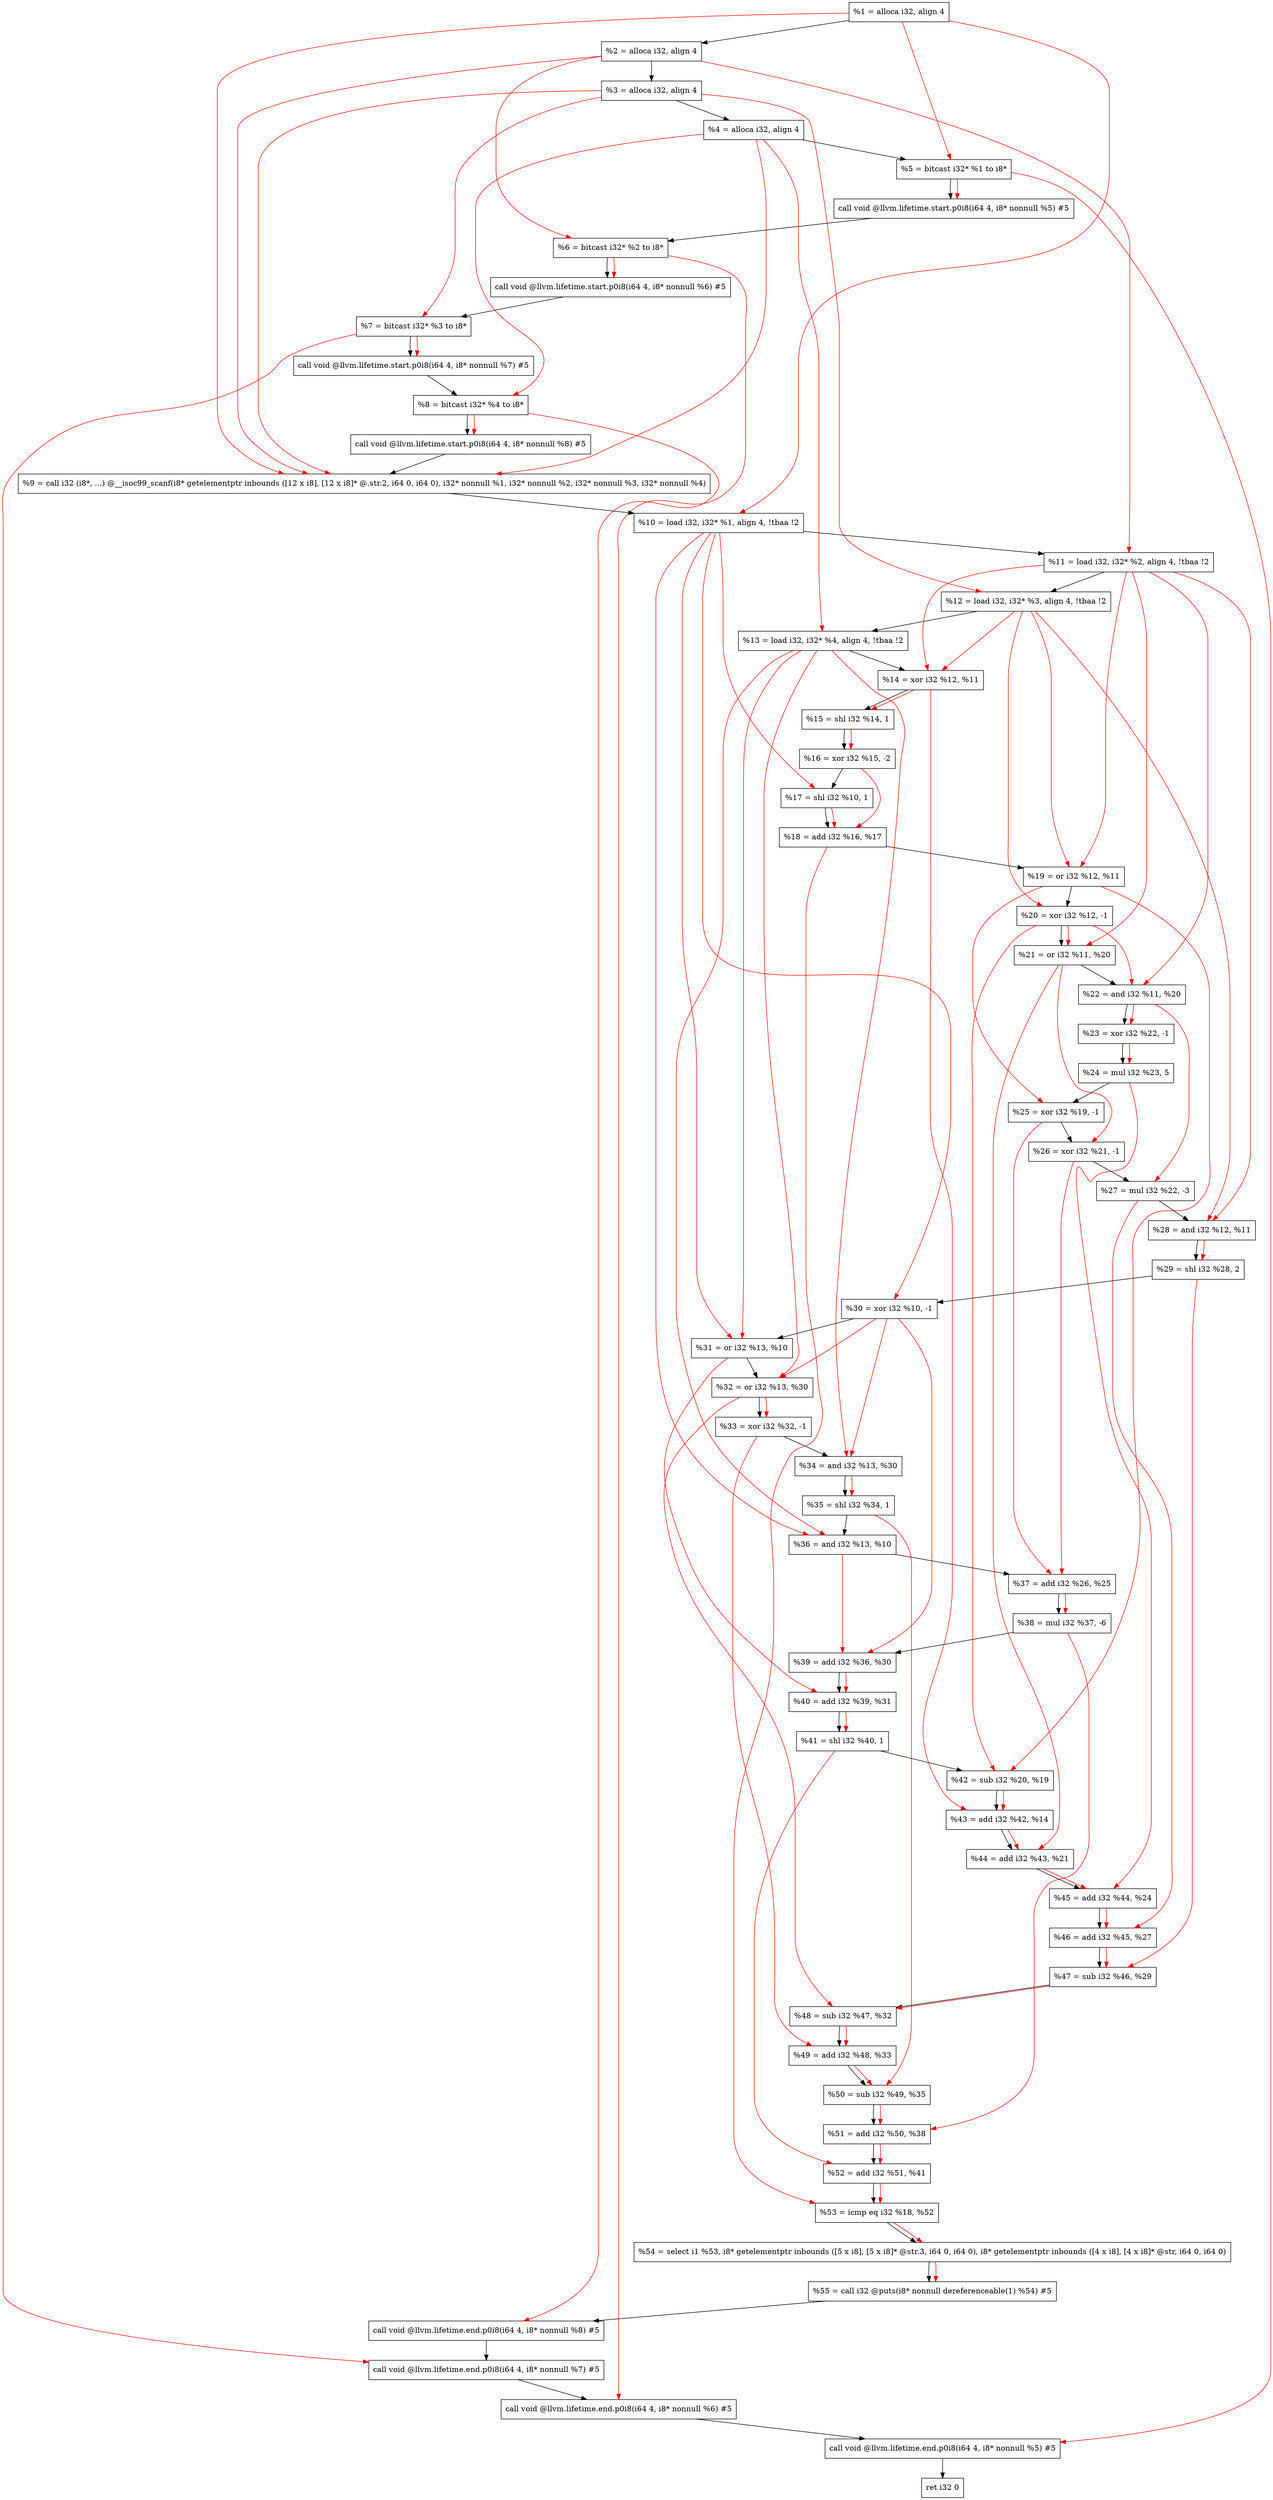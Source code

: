 digraph "DFG for'main' function" {
	Node0xca5c18[shape=record, label="  %1 = alloca i32, align 4"];
	Node0xca5c98[shape=record, label="  %2 = alloca i32, align 4"];
	Node0xca5d28[shape=record, label="  %3 = alloca i32, align 4"];
	Node0xca5d88[shape=record, label="  %4 = alloca i32, align 4"];
	Node0xca5e38[shape=record, label="  %5 = bitcast i32* %1 to i8*"];
	Node0xca6268[shape=record, label="  call void @llvm.lifetime.start.p0i8(i64 4, i8* nonnull %5) #5"];
	Node0xca6348[shape=record, label="  %6 = bitcast i32* %2 to i8*"];
	Node0xca6448[shape=record, label="  call void @llvm.lifetime.start.p0i8(i64 4, i8* nonnull %6) #5"];
	Node0xca6508[shape=record, label="  %7 = bitcast i32* %3 to i8*"];
	Node0xca65b8[shape=record, label="  call void @llvm.lifetime.start.p0i8(i64 4, i8* nonnull %7) #5"];
	Node0xca6678[shape=record, label="  %8 = bitcast i32* %4 to i8*"];
	Node0xca6728[shape=record, label="  call void @llvm.lifetime.start.p0i8(i64 4, i8* nonnull %8) #5"];
	Node0xca0b40[shape=record, label="  %9 = call i32 (i8*, ...) @__isoc99_scanf(i8* getelementptr inbounds ([12 x i8], [12 x i8]* @.str.2, i64 0, i64 0), i32* nonnull %1, i32* nonnull %2, i32* nonnull %3, i32* nonnull %4)"];
	Node0xca6928[shape=record, label="  %10 = load i32, i32* %1, align 4, !tbaa !2"];
	Node0xca7898[shape=record, label="  %11 = load i32, i32* %2, align 4, !tbaa !2"];
	Node0xca7f08[shape=record, label="  %12 = load i32, i32* %3, align 4, !tbaa !2"];
	Node0xca7f68[shape=record, label="  %13 = load i32, i32* %4, align 4, !tbaa !2"];
	Node0xca7fe0[shape=record, label="  %14 = xor i32 %12, %11"];
	Node0xca8050[shape=record, label="  %15 = shl i32 %14, 1"];
	Node0xca80c0[shape=record, label="  %16 = xor i32 %15, -2"];
	Node0xca8130[shape=record, label="  %17 = shl i32 %10, 1"];
	Node0xca81a0[shape=record, label="  %18 = add i32 %16, %17"];
	Node0xca8210[shape=record, label="  %19 = or i32 %12, %11"];
	Node0xca8280[shape=record, label="  %20 = xor i32 %12, -1"];
	Node0xca82f0[shape=record, label="  %21 = or i32 %11, %20"];
	Node0xca8360[shape=record, label="  %22 = and i32 %11, %20"];
	Node0xca83d0[shape=record, label="  %23 = xor i32 %22, -1"];
	Node0xca8440[shape=record, label="  %24 = mul i32 %23, 5"];
	Node0xca84b0[shape=record, label="  %25 = xor i32 %19, -1"];
	Node0xca8520[shape=record, label="  %26 = xor i32 %21, -1"];
	Node0xca8590[shape=record, label="  %27 = mul i32 %22, -3"];
	Node0xca8600[shape=record, label="  %28 = and i32 %12, %11"];
	Node0xca8670[shape=record, label="  %29 = shl i32 %28, 2"];
	Node0xca86e0[shape=record, label="  %30 = xor i32 %10, -1"];
	Node0xca8750[shape=record, label="  %31 = or i32 %13, %10"];
	Node0xca87c0[shape=record, label="  %32 = or i32 %13, %30"];
	Node0xca8830[shape=record, label="  %33 = xor i32 %32, -1"];
	Node0xca88a0[shape=record, label="  %34 = and i32 %13, %30"];
	Node0xca8910[shape=record, label="  %35 = shl i32 %34, 1"];
	Node0xca8980[shape=record, label="  %36 = and i32 %13, %10"];
	Node0xca89f0[shape=record, label="  %37 = add i32 %26, %25"];
	Node0xca8a60[shape=record, label="  %38 = mul i32 %37, -6"];
	Node0xca8ad0[shape=record, label="  %39 = add i32 %36, %30"];
	Node0xca8b40[shape=record, label="  %40 = add i32 %39, %31"];
	Node0xca8bb0[shape=record, label="  %41 = shl i32 %40, 1"];
	Node0xca8c20[shape=record, label="  %42 = sub i32 %20, %19"];
	Node0xca8c90[shape=record, label="  %43 = add i32 %42, %14"];
	Node0xca8d00[shape=record, label="  %44 = add i32 %43, %21"];
	Node0xca8d70[shape=record, label="  %45 = add i32 %44, %24"];
	Node0xca8de0[shape=record, label="  %46 = add i32 %45, %27"];
	Node0xca8e50[shape=record, label="  %47 = sub i32 %46, %29"];
	Node0xca8ec0[shape=record, label="  %48 = sub i32 %47, %32"];
	Node0xca8f30[shape=record, label="  %49 = add i32 %48, %33"];
	Node0xca8fa0[shape=record, label="  %50 = sub i32 %49, %35"];
	Node0xca9010[shape=record, label="  %51 = add i32 %50, %38"];
	Node0xca9080[shape=record, label="  %52 = add i32 %51, %41"];
	Node0xca90f0[shape=record, label="  %53 = icmp eq i32 %18, %52"];
	Node0xc458b8[shape=record, label="  %54 = select i1 %53, i8* getelementptr inbounds ([5 x i8], [5 x i8]* @str.3, i64 0, i64 0), i8* getelementptr inbounds ([4 x i8], [4 x i8]* @str, i64 0, i64 0)"];
	Node0xca9180[shape=record, label="  %55 = call i32 @puts(i8* nonnull dereferenceable(1) %54) #5"];
	Node0xca9428[shape=record, label="  call void @llvm.lifetime.end.p0i8(i64 4, i8* nonnull %8) #5"];
	Node0xca9588[shape=record, label="  call void @llvm.lifetime.end.p0i8(i64 4, i8* nonnull %7) #5"];
	Node0xca9698[shape=record, label="  call void @llvm.lifetime.end.p0i8(i64 4, i8* nonnull %6) #5"];
	Node0xca97a8[shape=record, label="  call void @llvm.lifetime.end.p0i8(i64 4, i8* nonnull %5) #5"];
	Node0xca9868[shape=record, label="  ret i32 0"];
	Node0xca5c18 -> Node0xca5c98;
	Node0xca5c98 -> Node0xca5d28;
	Node0xca5d28 -> Node0xca5d88;
	Node0xca5d88 -> Node0xca5e38;
	Node0xca5e38 -> Node0xca6268;
	Node0xca6268 -> Node0xca6348;
	Node0xca6348 -> Node0xca6448;
	Node0xca6448 -> Node0xca6508;
	Node0xca6508 -> Node0xca65b8;
	Node0xca65b8 -> Node0xca6678;
	Node0xca6678 -> Node0xca6728;
	Node0xca6728 -> Node0xca0b40;
	Node0xca0b40 -> Node0xca6928;
	Node0xca6928 -> Node0xca7898;
	Node0xca7898 -> Node0xca7f08;
	Node0xca7f08 -> Node0xca7f68;
	Node0xca7f68 -> Node0xca7fe0;
	Node0xca7fe0 -> Node0xca8050;
	Node0xca8050 -> Node0xca80c0;
	Node0xca80c0 -> Node0xca8130;
	Node0xca8130 -> Node0xca81a0;
	Node0xca81a0 -> Node0xca8210;
	Node0xca8210 -> Node0xca8280;
	Node0xca8280 -> Node0xca82f0;
	Node0xca82f0 -> Node0xca8360;
	Node0xca8360 -> Node0xca83d0;
	Node0xca83d0 -> Node0xca8440;
	Node0xca8440 -> Node0xca84b0;
	Node0xca84b0 -> Node0xca8520;
	Node0xca8520 -> Node0xca8590;
	Node0xca8590 -> Node0xca8600;
	Node0xca8600 -> Node0xca8670;
	Node0xca8670 -> Node0xca86e0;
	Node0xca86e0 -> Node0xca8750;
	Node0xca8750 -> Node0xca87c0;
	Node0xca87c0 -> Node0xca8830;
	Node0xca8830 -> Node0xca88a0;
	Node0xca88a0 -> Node0xca8910;
	Node0xca8910 -> Node0xca8980;
	Node0xca8980 -> Node0xca89f0;
	Node0xca89f0 -> Node0xca8a60;
	Node0xca8a60 -> Node0xca8ad0;
	Node0xca8ad0 -> Node0xca8b40;
	Node0xca8b40 -> Node0xca8bb0;
	Node0xca8bb0 -> Node0xca8c20;
	Node0xca8c20 -> Node0xca8c90;
	Node0xca8c90 -> Node0xca8d00;
	Node0xca8d00 -> Node0xca8d70;
	Node0xca8d70 -> Node0xca8de0;
	Node0xca8de0 -> Node0xca8e50;
	Node0xca8e50 -> Node0xca8ec0;
	Node0xca8ec0 -> Node0xca8f30;
	Node0xca8f30 -> Node0xca8fa0;
	Node0xca8fa0 -> Node0xca9010;
	Node0xca9010 -> Node0xca9080;
	Node0xca9080 -> Node0xca90f0;
	Node0xca90f0 -> Node0xc458b8;
	Node0xc458b8 -> Node0xca9180;
	Node0xca9180 -> Node0xca9428;
	Node0xca9428 -> Node0xca9588;
	Node0xca9588 -> Node0xca9698;
	Node0xca9698 -> Node0xca97a8;
	Node0xca97a8 -> Node0xca9868;
edge [color=red]
	Node0xca5c18 -> Node0xca5e38;
	Node0xca5e38 -> Node0xca6268;
	Node0xca5c98 -> Node0xca6348;
	Node0xca6348 -> Node0xca6448;
	Node0xca5d28 -> Node0xca6508;
	Node0xca6508 -> Node0xca65b8;
	Node0xca5d88 -> Node0xca6678;
	Node0xca6678 -> Node0xca6728;
	Node0xca5c18 -> Node0xca0b40;
	Node0xca5c98 -> Node0xca0b40;
	Node0xca5d28 -> Node0xca0b40;
	Node0xca5d88 -> Node0xca0b40;
	Node0xca5c18 -> Node0xca6928;
	Node0xca5c98 -> Node0xca7898;
	Node0xca5d28 -> Node0xca7f08;
	Node0xca5d88 -> Node0xca7f68;
	Node0xca7f08 -> Node0xca7fe0;
	Node0xca7898 -> Node0xca7fe0;
	Node0xca7fe0 -> Node0xca8050;
	Node0xca8050 -> Node0xca80c0;
	Node0xca6928 -> Node0xca8130;
	Node0xca80c0 -> Node0xca81a0;
	Node0xca8130 -> Node0xca81a0;
	Node0xca7f08 -> Node0xca8210;
	Node0xca7898 -> Node0xca8210;
	Node0xca7f08 -> Node0xca8280;
	Node0xca7898 -> Node0xca82f0;
	Node0xca8280 -> Node0xca82f0;
	Node0xca7898 -> Node0xca8360;
	Node0xca8280 -> Node0xca8360;
	Node0xca8360 -> Node0xca83d0;
	Node0xca83d0 -> Node0xca8440;
	Node0xca8210 -> Node0xca84b0;
	Node0xca82f0 -> Node0xca8520;
	Node0xca8360 -> Node0xca8590;
	Node0xca7f08 -> Node0xca8600;
	Node0xca7898 -> Node0xca8600;
	Node0xca8600 -> Node0xca8670;
	Node0xca6928 -> Node0xca86e0;
	Node0xca7f68 -> Node0xca8750;
	Node0xca6928 -> Node0xca8750;
	Node0xca7f68 -> Node0xca87c0;
	Node0xca86e0 -> Node0xca87c0;
	Node0xca87c0 -> Node0xca8830;
	Node0xca7f68 -> Node0xca88a0;
	Node0xca86e0 -> Node0xca88a0;
	Node0xca88a0 -> Node0xca8910;
	Node0xca7f68 -> Node0xca8980;
	Node0xca6928 -> Node0xca8980;
	Node0xca8520 -> Node0xca89f0;
	Node0xca84b0 -> Node0xca89f0;
	Node0xca89f0 -> Node0xca8a60;
	Node0xca8980 -> Node0xca8ad0;
	Node0xca86e0 -> Node0xca8ad0;
	Node0xca8ad0 -> Node0xca8b40;
	Node0xca8750 -> Node0xca8b40;
	Node0xca8b40 -> Node0xca8bb0;
	Node0xca8280 -> Node0xca8c20;
	Node0xca8210 -> Node0xca8c20;
	Node0xca8c20 -> Node0xca8c90;
	Node0xca7fe0 -> Node0xca8c90;
	Node0xca8c90 -> Node0xca8d00;
	Node0xca82f0 -> Node0xca8d00;
	Node0xca8d00 -> Node0xca8d70;
	Node0xca8440 -> Node0xca8d70;
	Node0xca8d70 -> Node0xca8de0;
	Node0xca8590 -> Node0xca8de0;
	Node0xca8de0 -> Node0xca8e50;
	Node0xca8670 -> Node0xca8e50;
	Node0xca8e50 -> Node0xca8ec0;
	Node0xca87c0 -> Node0xca8ec0;
	Node0xca8ec0 -> Node0xca8f30;
	Node0xca8830 -> Node0xca8f30;
	Node0xca8f30 -> Node0xca8fa0;
	Node0xca8910 -> Node0xca8fa0;
	Node0xca8fa0 -> Node0xca9010;
	Node0xca8a60 -> Node0xca9010;
	Node0xca9010 -> Node0xca9080;
	Node0xca8bb0 -> Node0xca9080;
	Node0xca81a0 -> Node0xca90f0;
	Node0xca9080 -> Node0xca90f0;
	Node0xca90f0 -> Node0xc458b8;
	Node0xc458b8 -> Node0xca9180;
	Node0xca6678 -> Node0xca9428;
	Node0xca6508 -> Node0xca9588;
	Node0xca6348 -> Node0xca9698;
	Node0xca5e38 -> Node0xca97a8;
}
